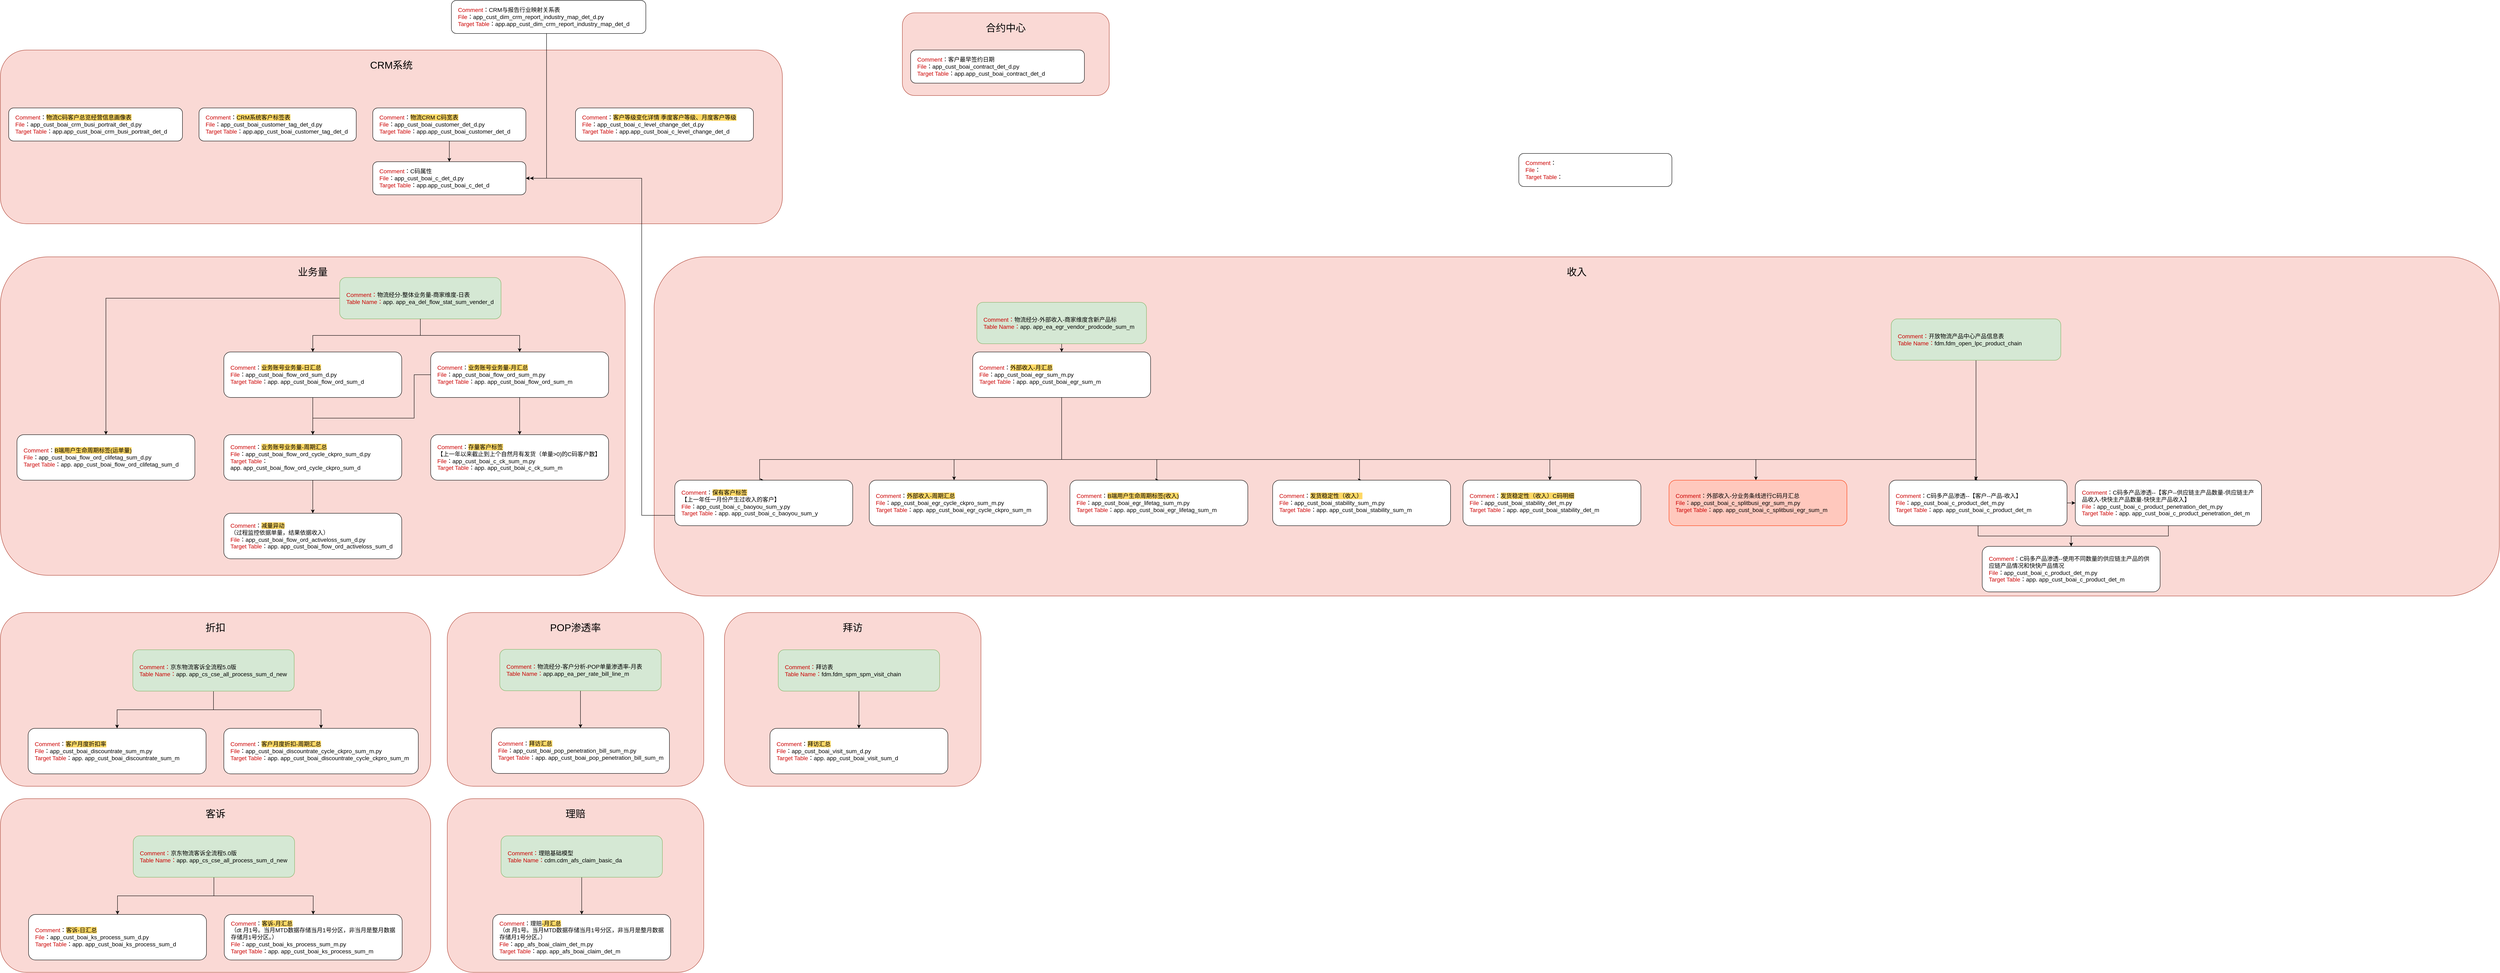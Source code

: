 <mxfile version="22.1.11" type="github">
  <diagram name="第 1 页" id="oqhqqWGbx-FEBw2WvHf6">
    <mxGraphModel dx="8557" dy="4999" grid="1" gridSize="10" guides="1" tooltips="1" connect="1" arrows="1" fold="1" page="1" pageScale="1" pageWidth="827" pageHeight="1169" math="0" shadow="0">
      <root>
        <mxCell id="0" />
        <mxCell id="1" parent="0" />
        <mxCell id="3EfIAOspJleTKg7GMkUH-28" value="&lt;h1 style=&quot;font-size: 24px;&quot;&gt;&lt;span style=&quot;font-size: 24px; font-weight: normal;&quot;&gt;收入&lt;/span&gt;&lt;br style=&quot;font-size: 24px;&quot;&gt;&lt;/h1&gt;" style="rounded=1;whiteSpace=wrap;html=1;verticalAlign=top;fontSize=24;labelBackgroundColor=none;fillColor=#fad9d5;strokeColor=#ae4132;" vertex="1" parent="1">
          <mxGeometry x="860" y="70" width="4460" height="820" as="geometry" />
        </mxCell>
        <mxCell id="3EfIAOspJleTKg7GMkUH-17" value="&lt;h1 style=&quot;font-size: 24px;&quot;&gt;&lt;span style=&quot;font-size: 24px; font-weight: normal;&quot;&gt;CRM系统&lt;/span&gt;&lt;br style=&quot;font-size: 24px;&quot;&gt;&lt;/h1&gt;" style="rounded=1;whiteSpace=wrap;html=1;verticalAlign=top;fontSize=24;labelBackgroundColor=none;fillColor=#fad9d5;strokeColor=#ae4132;" vertex="1" parent="1">
          <mxGeometry x="-720" y="-430" width="1890" height="420" as="geometry" />
        </mxCell>
        <mxCell id="WzqEpgjn6ln_uHcKJWDK-42" value="&lt;h1 style=&quot;font-size: 24px;&quot;&gt;&lt;span style=&quot;font-size: 24px; font-weight: normal;&quot;&gt;折扣&lt;/span&gt;&lt;br style=&quot;font-size: 24px;&quot;&gt;&lt;/h1&gt;" style="rounded=1;whiteSpace=wrap;html=1;verticalAlign=top;fontSize=24;labelBackgroundColor=none;fillColor=#fad9d5;strokeColor=#ae4132;" parent="1" vertex="1">
          <mxGeometry x="-720" y="930" width="1040" height="420" as="geometry" />
        </mxCell>
        <mxCell id="WzqEpgjn6ln_uHcKJWDK-27" value="&lt;h1 style=&quot;font-size: 24px;&quot;&gt;&lt;span style=&quot;font-size: 24px; font-weight: normal;&quot;&gt;业务量&lt;/span&gt;&lt;br style=&quot;font-size: 24px;&quot;&gt;&lt;/h1&gt;" style="rounded=1;whiteSpace=wrap;html=1;verticalAlign=top;fontSize=24;labelBackgroundColor=none;fillColor=#fad9d5;strokeColor=#ae4132;" parent="1" vertex="1">
          <mxGeometry x="-720" y="70" width="1510" height="770" as="geometry" />
        </mxCell>
        <mxCell id="Dp2ahzg6YV4KnqZrwCOn-1" value="&lt;font color=&quot;#cc0000&quot; style=&quot;font-size: 14px;&quot;&gt;Comment&lt;/font&gt;：&lt;font color=&quot;#cc0000&quot; style=&quot;font-size: 14px;&quot;&gt;&lt;br style=&quot;font-size: 14px;&quot;&gt;File&lt;/font&gt;：&lt;br style=&quot;font-size: 14px;&quot;&gt;&lt;font color=&quot;#cc0000&quot; style=&quot;font-size: 14px;&quot;&gt;Target Table&lt;/font&gt;：" style="rounded=1;whiteSpace=wrap;html=1;align=left;fontSize=14;spacing=16;spacingTop=0;spacingRight=0;" parent="1" vertex="1">
          <mxGeometry x="2950" y="-180" width="370" height="80" as="geometry" />
        </mxCell>
        <mxCell id="WzqEpgjn6ln_uHcKJWDK-19" style="edgeStyle=orthogonalEdgeStyle;rounded=0;orthogonalLoop=1;jettySize=auto;html=1;entryX=0.5;entryY=0;entryDx=0;entryDy=0;" parent="1" source="Dp2ahzg6YV4KnqZrwCOn-2" target="WzqEpgjn6ln_uHcKJWDK-11" edge="1">
          <mxGeometry relative="1" as="geometry" />
        </mxCell>
        <mxCell id="Dp2ahzg6YV4KnqZrwCOn-2" value="&lt;font color=&quot;#cc0000&quot; style=&quot;font-size: 14px;&quot;&gt;Comment&lt;/font&gt;：&lt;span style=&quot;background-color: rgb(255, 217, 102);&quot;&gt;业务账号业务量-日汇总&lt;/span&gt;&lt;br style=&quot;font-size: 14px;&quot;&gt;&lt;font color=&quot;#cc0000&quot; style=&quot;font-size: 14px;&quot;&gt;File&lt;/font&gt;：app_cust_boai_flow_ord_sum_d.py&lt;br style=&quot;font-size: 14px;&quot;&gt;&lt;font color=&quot;#cc0000&quot; style=&quot;font-size: 14px;&quot;&gt;Target Table&lt;/font&gt;：app.&amp;nbsp;app_cust_boai_flow_ord_sum_d" style="rounded=1;whiteSpace=wrap;html=1;align=left;fontSize=14;spacing=16;spacingTop=0;spacingRight=0;" parent="1" vertex="1">
          <mxGeometry x="-180" y="300" width="430" height="110" as="geometry" />
        </mxCell>
        <mxCell id="Dp2ahzg6YV4KnqZrwCOn-6" style="edgeStyle=orthogonalEdgeStyle;rounded=0;orthogonalLoop=1;jettySize=auto;html=1;fontSize=14;spacing=16;spacingTop=0;spacingRight=0;" parent="1" source="Dp2ahzg6YV4KnqZrwCOn-3" target="Dp2ahzg6YV4KnqZrwCOn-5" edge="1">
          <mxGeometry relative="1" as="geometry" />
        </mxCell>
        <mxCell id="WzqEpgjn6ln_uHcKJWDK-16" style="edgeStyle=orthogonalEdgeStyle;rounded=0;orthogonalLoop=1;jettySize=auto;html=1;entryX=0.5;entryY=0;entryDx=0;entryDy=0;" parent="1" source="Dp2ahzg6YV4KnqZrwCOn-3" target="WzqEpgjn6ln_uHcKJWDK-12" edge="1">
          <mxGeometry relative="1" as="geometry" />
        </mxCell>
        <mxCell id="Dp2ahzg6YV4KnqZrwCOn-3" value="&lt;font color=&quot;#cc0000&quot;&gt;Comment：&lt;/font&gt;物流经分-整体业务量-商家维度-日表&lt;br&gt;&lt;font color=&quot;#cc0000&quot;&gt;Table Name：&lt;/font&gt;app.&amp;nbsp;app_ea_del_flow_stat_sum_vender_d" style="rounded=1;align=left;fontSize=14;fillColor=#d5e8d4;strokeColor=#82b366;html=1;whiteSpace=wrap;spacing=16;spacingTop=0;spacingRight=0;" parent="1" vertex="1">
          <mxGeometry x="100" y="120" width="390" height="100" as="geometry" />
        </mxCell>
        <mxCell id="Dp2ahzg6YV4KnqZrwCOn-4" style="edgeStyle=orthogonalEdgeStyle;rounded=0;orthogonalLoop=1;jettySize=auto;html=1;entryX=0.5;entryY=0;entryDx=0;entryDy=0;fontSize=14;spacing=16;spacingTop=0;spacingRight=0;" parent="1" source="Dp2ahzg6YV4KnqZrwCOn-3" target="Dp2ahzg6YV4KnqZrwCOn-2" edge="1">
          <mxGeometry relative="1" as="geometry" />
        </mxCell>
        <mxCell id="2aSz-qpBobda_aWeBooa-8" style="edgeStyle=orthogonalEdgeStyle;rounded=0;orthogonalLoop=1;jettySize=auto;html=1;entryX=0.5;entryY=0;entryDx=0;entryDy=0;" parent="1" source="Dp2ahzg6YV4KnqZrwCOn-5" target="2aSz-qpBobda_aWeBooa-6" edge="1">
          <mxGeometry relative="1" as="geometry" />
        </mxCell>
        <mxCell id="WzqEpgjn6ln_uHcKJWDK-20" style="edgeStyle=orthogonalEdgeStyle;rounded=0;orthogonalLoop=1;jettySize=auto;html=1;entryX=0.5;entryY=0;entryDx=0;entryDy=0;" parent="1" source="Dp2ahzg6YV4KnqZrwCOn-5" target="WzqEpgjn6ln_uHcKJWDK-11" edge="1">
          <mxGeometry relative="1" as="geometry">
            <Array as="points">
              <mxPoint x="280" y="355" />
              <mxPoint x="280" y="460" />
              <mxPoint x="35" y="460" />
            </Array>
          </mxGeometry>
        </mxCell>
        <mxCell id="Dp2ahzg6YV4KnqZrwCOn-5" value="&lt;font color=&quot;#cc0000&quot; style=&quot;font-size: 14px;&quot;&gt;Comment&lt;/font&gt;：&lt;span style=&quot;background-color: rgb(255, 217, 102);&quot;&gt;业务账号业务量-月汇总&lt;/span&gt;&lt;br style=&quot;font-size: 14px;&quot;&gt;&lt;font color=&quot;#cc0000&quot; style=&quot;font-size: 14px;&quot;&gt;File&lt;/font&gt;：app_cust_boai_flow_ord_sum_m.py&lt;br style=&quot;font-size: 14px;&quot;&gt;&lt;font color=&quot;#cc0000&quot; style=&quot;font-size: 14px;&quot;&gt;Target Table&lt;/font&gt;：app.&amp;nbsp;app_cust_boai_flow_ord_sum_m" style="rounded=1;whiteSpace=wrap;html=1;align=left;fontSize=14;spacing=16;spacingTop=0;spacingRight=0;" parent="1" vertex="1">
          <mxGeometry x="320" y="300" width="430" height="110" as="geometry" />
        </mxCell>
        <mxCell id="2aSz-qpBobda_aWeBooa-3" style="edgeStyle=orthogonalEdgeStyle;rounded=0;orthogonalLoop=1;jettySize=auto;html=1;entryX=0.5;entryY=0;entryDx=0;entryDy=0;" parent="1" source="2aSz-qpBobda_aWeBooa-1" target="2aSz-qpBobda_aWeBooa-2" edge="1">
          <mxGeometry relative="1" as="geometry" />
        </mxCell>
        <mxCell id="2aSz-qpBobda_aWeBooa-1" value="&lt;font color=&quot;#cc0000&quot;&gt;Comment：&lt;/font&gt;物流经分-外部收入-商家维度含新产品标&lt;br&gt;&lt;font color=&quot;#cc0000&quot;&gt;Table Name：&lt;/font&gt;app.&amp;nbsp;app_ea_egr_vendor_prodcode_sum_m" style="rounded=1;align=left;fontSize=14;fillColor=#d5e8d4;strokeColor=#82b366;html=1;whiteSpace=wrap;spacing=16;spacingTop=0;spacingRight=0;" parent="1" vertex="1">
          <mxGeometry x="1640" y="180" width="410" height="100" as="geometry" />
        </mxCell>
        <mxCell id="WzqEpgjn6ln_uHcKJWDK-30" style="edgeStyle=orthogonalEdgeStyle;rounded=0;orthogonalLoop=1;jettySize=auto;html=1;entryX=0.5;entryY=0;entryDx=0;entryDy=0;" parent="1" source="2aSz-qpBobda_aWeBooa-2" target="2aSz-qpBobda_aWeBooa-4" edge="1">
          <mxGeometry relative="1" as="geometry">
            <Array as="points">
              <mxPoint x="1845" y="560" />
              <mxPoint x="1115" y="560" />
            </Array>
          </mxGeometry>
        </mxCell>
        <mxCell id="WzqEpgjn6ln_uHcKJWDK-31" style="edgeStyle=orthogonalEdgeStyle;rounded=0;orthogonalLoop=1;jettySize=auto;html=1;" parent="1" source="2aSz-qpBobda_aWeBooa-2" target="WzqEpgjn6ln_uHcKJWDK-5" edge="1">
          <mxGeometry relative="1" as="geometry">
            <Array as="points">
              <mxPoint x="1845" y="560" />
              <mxPoint x="1585" y="560" />
            </Array>
          </mxGeometry>
        </mxCell>
        <mxCell id="WzqEpgjn6ln_uHcKJWDK-32" style="edgeStyle=orthogonalEdgeStyle;rounded=0;orthogonalLoop=1;jettySize=auto;html=1;entryX=0.5;entryY=0;entryDx=0;entryDy=0;" parent="1" source="2aSz-qpBobda_aWeBooa-2" target="WzqEpgjn6ln_uHcKJWDK-7" edge="1">
          <mxGeometry relative="1" as="geometry">
            <Array as="points">
              <mxPoint x="1845" y="560" />
              <mxPoint x="2075" y="560" />
            </Array>
          </mxGeometry>
        </mxCell>
        <mxCell id="WzqEpgjn6ln_uHcKJWDK-33" style="edgeStyle=orthogonalEdgeStyle;rounded=0;orthogonalLoop=1;jettySize=auto;html=1;entryX=0.5;entryY=0;entryDx=0;entryDy=0;" parent="1" source="2aSz-qpBobda_aWeBooa-2" target="WzqEpgjn6ln_uHcKJWDK-24" edge="1">
          <mxGeometry relative="1" as="geometry">
            <Array as="points">
              <mxPoint x="1845" y="560" />
              <mxPoint x="2565" y="560" />
            </Array>
          </mxGeometry>
        </mxCell>
        <mxCell id="WzqEpgjn6ln_uHcKJWDK-36" style="edgeStyle=orthogonalEdgeStyle;rounded=0;orthogonalLoop=1;jettySize=auto;html=1;" parent="1" source="2aSz-qpBobda_aWeBooa-2" target="WzqEpgjn6ln_uHcKJWDK-34" edge="1">
          <mxGeometry relative="1" as="geometry">
            <Array as="points">
              <mxPoint x="1845" y="560" />
              <mxPoint x="3025" y="560" />
            </Array>
          </mxGeometry>
        </mxCell>
        <mxCell id="3EfIAOspJleTKg7GMkUH-3" style="edgeStyle=orthogonalEdgeStyle;rounded=0;orthogonalLoop=1;jettySize=auto;html=1;" edge="1" parent="1" source="2aSz-qpBobda_aWeBooa-2" target="3EfIAOspJleTKg7GMkUH-1">
          <mxGeometry relative="1" as="geometry">
            <Array as="points">
              <mxPoint x="1845" y="560" />
              <mxPoint x="3523" y="560" />
            </Array>
          </mxGeometry>
        </mxCell>
        <mxCell id="3EfIAOspJleTKg7GMkUH-20" style="edgeStyle=orthogonalEdgeStyle;rounded=0;orthogonalLoop=1;jettySize=auto;html=1;entryX=0.5;entryY=0;entryDx=0;entryDy=0;" edge="1" parent="1" source="2aSz-qpBobda_aWeBooa-2" target="3EfIAOspJleTKg7GMkUH-9">
          <mxGeometry relative="1" as="geometry">
            <mxPoint x="2690" y="70" as="targetPoint" />
            <Array as="points">
              <mxPoint x="1845" y="560" />
              <mxPoint x="4055" y="560" />
            </Array>
          </mxGeometry>
        </mxCell>
        <mxCell id="2aSz-qpBobda_aWeBooa-2" value="&lt;font color=&quot;#cc0000&quot; style=&quot;font-size: 14px;&quot;&gt;Comment&lt;/font&gt;：&lt;span style=&quot;background-color: rgb(255, 217, 102);&quot;&gt;外部收入-月汇总&lt;/span&gt;&lt;br&gt;&lt;font color=&quot;#cc0000&quot; style=&quot;font-size: 14px;&quot;&gt;File&lt;/font&gt;：app_cust_boai_egr_sum_m&lt;span style=&quot;background-color: initial;&quot;&gt;.py&lt;/span&gt;&lt;br&gt;&lt;font color=&quot;#cc0000&quot; style=&quot;font-size: 14px;&quot;&gt;Target Table&lt;/font&gt;：app.&amp;nbsp;app_cust_boai_egr_sum_m" style="rounded=1;whiteSpace=wrap;html=1;align=left;fontSize=14;spacing=16;spacingTop=0;spacingRight=0;" parent="1" vertex="1">
          <mxGeometry x="1630" y="300" width="430" height="110" as="geometry" />
        </mxCell>
        <mxCell id="3EfIAOspJleTKg7GMkUH-16" style="edgeStyle=orthogonalEdgeStyle;rounded=0;orthogonalLoop=1;jettySize=auto;html=1;" edge="1" parent="1" source="2aSz-qpBobda_aWeBooa-4">
          <mxGeometry relative="1" as="geometry">
            <mxPoint x="560" y="-120" as="targetPoint" />
            <Array as="points">
              <mxPoint x="830" y="695" />
              <mxPoint x="830" y="-120" />
            </Array>
          </mxGeometry>
        </mxCell>
        <mxCell id="2aSz-qpBobda_aWeBooa-4" value="&lt;font color=&quot;#cc0000&quot; style=&quot;font-size: 14px;&quot;&gt;Comment&lt;/font&gt;：&lt;span style=&quot;background-color: rgb(255, 217, 102);&quot;&gt;保有客户标签&lt;/span&gt;&lt;br&gt;【上一年任一月份产生过收入的客户】&lt;br&gt;&lt;font color=&quot;#cc0000&quot; style=&quot;font-size: 14px;&quot;&gt;File&lt;/font&gt;：app_cust_boai_c_baoyou_sum_y&lt;span style=&quot;background-color: initial;&quot;&gt;.py&lt;/span&gt;&lt;br&gt;&lt;font color=&quot;#cc0000&quot; style=&quot;font-size: 14px;&quot;&gt;Target Table&lt;/font&gt;：app. app_cust_boai_c_baoyou_sum_y" style="rounded=1;whiteSpace=wrap;html=1;align=left;fontSize=14;spacing=16;spacingTop=0;spacingRight=0;" parent="1" vertex="1">
          <mxGeometry x="910" y="610" width="430" height="110" as="geometry" />
        </mxCell>
        <mxCell id="2aSz-qpBobda_aWeBooa-6" value="&lt;font color=&quot;#cc0000&quot; style=&quot;font-size: 14px;&quot;&gt;Comment&lt;/font&gt;：&lt;span style=&quot;background-color: rgb(255, 217, 102);&quot;&gt;存量客户标签&lt;/span&gt;&lt;br&gt;【上一年以来截止到上个自然月有发货（单量&amp;gt;0)的C码客户数】&lt;br&gt;&lt;font color=&quot;#cc0000&quot; style=&quot;font-size: 14px;&quot;&gt;File&lt;/font&gt;：app_cust_boai_c_ck_sum_m&lt;span style=&quot;background-color: initial;&quot;&gt;.py&lt;/span&gt;&lt;br&gt;&lt;font color=&quot;#cc0000&quot; style=&quot;font-size: 14px;&quot;&gt;Target Table&lt;/font&gt;：app. app_cust_boai_c_ck_sum_m" style="rounded=1;whiteSpace=wrap;html=1;align=left;fontSize=14;spacing=16;spacingTop=0;spacingRight=0;" parent="1" vertex="1">
          <mxGeometry x="320" y="500" width="430" height="110" as="geometry" />
        </mxCell>
        <mxCell id="WzqEpgjn6ln_uHcKJWDK-1" value="&lt;font color=&quot;#cc0000&quot; style=&quot;font-size: 14px;&quot;&gt;Comment&lt;/font&gt;：&lt;span style=&quot;background-color: rgb(255, 217, 102);&quot;&gt;CRM系统客户标签表&lt;/span&gt;&lt;br&gt;&lt;font color=&quot;#cc0000&quot; style=&quot;font-size: 14px;&quot;&gt;File&lt;/font&gt;：app_cust_boai_customer_tag_det_d&lt;span style=&quot;background-color: initial;&quot;&gt;.py&lt;/span&gt;&lt;br&gt;&lt;font color=&quot;#cc0000&quot; style=&quot;font-size: 14px;&quot;&gt;Target Table&lt;/font&gt;：app.app_cust_boai_customer_tag_det_d" style="rounded=1;whiteSpace=wrap;html=1;align=left;fontSize=14;spacing=16;spacingTop=0;spacingRight=0;" parent="1" vertex="1">
          <mxGeometry x="-240" y="-290" width="380" height="80" as="geometry" />
        </mxCell>
        <mxCell id="3EfIAOspJleTKg7GMkUH-11" value="" style="edgeStyle=orthogonalEdgeStyle;rounded=0;orthogonalLoop=1;jettySize=auto;html=1;" edge="1" parent="1" source="WzqEpgjn6ln_uHcKJWDK-2" target="3EfIAOspJleTKg7GMkUH-10">
          <mxGeometry relative="1" as="geometry" />
        </mxCell>
        <mxCell id="WzqEpgjn6ln_uHcKJWDK-2" value="&lt;font color=&quot;#cc0000&quot; style=&quot;font-size: 14px;&quot;&gt;Comment&lt;/font&gt;：&lt;span style=&quot;background-color: rgb(255, 217, 102);&quot;&gt;物流CRM C码宽表&lt;/span&gt;&lt;br&gt;&lt;font color=&quot;#cc0000&quot; style=&quot;font-size: 14px;&quot;&gt;File&lt;/font&gt;：app_cust_boai_customer_det_d.py&lt;br&gt;&lt;font color=&quot;#cc0000&quot; style=&quot;font-size: 14px;&quot;&gt;Target Table&lt;/font&gt;：app.app_cust_boai_customer_det_d" style="rounded=1;whiteSpace=wrap;html=1;align=left;fontSize=14;spacing=16;spacingTop=0;spacingRight=0;" parent="1" vertex="1">
          <mxGeometry x="180" y="-290" width="370" height="80" as="geometry" />
        </mxCell>
        <mxCell id="WzqEpgjn6ln_uHcKJWDK-3" value="&lt;font color=&quot;#cc0000&quot; style=&quot;font-size: 14px;&quot;&gt;Comment&lt;/font&gt;：&lt;span style=&quot;background-color: rgb(255, 217, 102);&quot;&gt;物流C码客户总览经营信息画像表&lt;/span&gt;&lt;br&gt;&lt;font color=&quot;#cc0000&quot; style=&quot;font-size: 14px;&quot;&gt;File&lt;/font&gt;：app_cust_boai_crm_busi_portrait_det_d&lt;span style=&quot;background-color: initial;&quot;&gt;.py&lt;/span&gt;&lt;br&gt;&lt;font color=&quot;#cc0000&quot; style=&quot;font-size: 14px;&quot;&gt;Target Table&lt;/font&gt;：app.app_cust_boai_crm_busi_portrait_det_d" style="rounded=1;whiteSpace=wrap;html=1;align=left;fontSize=14;spacing=16;spacingTop=0;spacingRight=0;" parent="1" vertex="1">
          <mxGeometry x="-700" y="-290" width="420" height="80" as="geometry" />
        </mxCell>
        <mxCell id="WzqEpgjn6ln_uHcKJWDK-5" value="&lt;font color=&quot;#cc0000&quot; style=&quot;font-size: 14px;&quot;&gt;Comment&lt;/font&gt;：&lt;span style=&quot;background-color: rgb(255, 217, 102);&quot;&gt;外部收入-周期汇总&lt;/span&gt;&lt;br&gt;&lt;font color=&quot;#cc0000&quot; style=&quot;font-size: 14px;&quot;&gt;File&lt;/font&gt;：app_cust_boai_egr_cycle_ckpro_sum_m&lt;span style=&quot;background-color: initial;&quot;&gt;.py&lt;/span&gt;&lt;br&gt;&lt;font color=&quot;#cc0000&quot; style=&quot;font-size: 14px;&quot;&gt;Target Table&lt;/font&gt;：app.&amp;nbsp;app_cust_boai_egr_cycle_ckpro_sum_m" style="rounded=1;whiteSpace=wrap;html=1;align=left;fontSize=14;spacing=16;spacingTop=0;spacingRight=0;" parent="1" vertex="1">
          <mxGeometry x="1380" y="610" width="430" height="110" as="geometry" />
        </mxCell>
        <mxCell id="WzqEpgjn6ln_uHcKJWDK-7" value="&lt;font color=&quot;#cc0000&quot; style=&quot;font-size: 14px;&quot;&gt;Comment&lt;/font&gt;：&lt;span style=&quot;background-color: rgb(255, 217, 102);&quot;&gt;B端用户生命周期标签(收入)&lt;/span&gt;&lt;br&gt;&lt;font color=&quot;#cc0000&quot; style=&quot;font-size: 14px;&quot;&gt;File&lt;/font&gt;：app_cust_boai_egr_lifetag_sum_m&lt;span style=&quot;background-color: initial;&quot;&gt;.py&lt;/span&gt;&lt;br&gt;&lt;font color=&quot;#cc0000&quot; style=&quot;font-size: 14px;&quot;&gt;Target Table&lt;/font&gt;：app.&amp;nbsp;app_cust_boai_egr_lifetag_sum_m" style="rounded=1;whiteSpace=wrap;html=1;align=left;fontSize=14;spacing=16;spacingTop=0;spacingRight=0;" parent="1" vertex="1">
          <mxGeometry x="1865" y="610" width="430" height="110" as="geometry" />
        </mxCell>
        <mxCell id="WzqEpgjn6ln_uHcKJWDK-18" style="edgeStyle=orthogonalEdgeStyle;rounded=0;orthogonalLoop=1;jettySize=auto;html=1;" parent="1" source="WzqEpgjn6ln_uHcKJWDK-11" target="WzqEpgjn6ln_uHcKJWDK-17" edge="1">
          <mxGeometry relative="1" as="geometry" />
        </mxCell>
        <mxCell id="WzqEpgjn6ln_uHcKJWDK-11" value="&lt;font color=&quot;#cc0000&quot; style=&quot;font-size: 14px;&quot;&gt;Comment&lt;/font&gt;：&lt;span style=&quot;background-color: rgb(255, 217, 102);&quot;&gt;业务账号业务量-周期汇总&lt;/span&gt;&lt;br&gt;&lt;font color=&quot;#cc0000&quot; style=&quot;font-size: 14px;&quot;&gt;File&lt;/font&gt;：app_cust_boai_flow_ord_cycle_ckpro_sum_d&lt;span style=&quot;background-color: initial;&quot;&gt;.py&lt;/span&gt;&lt;br&gt;&lt;font color=&quot;#cc0000&quot; style=&quot;font-size: 14px;&quot;&gt;Target Table&lt;/font&gt;：app.&amp;nbsp;app_cust_boai_flow_ord_cycle_ckpro_sum_d" style="rounded=1;whiteSpace=wrap;html=1;align=left;fontSize=14;spacing=16;spacingTop=0;spacingRight=0;" parent="1" vertex="1">
          <mxGeometry x="-180" y="500" width="430" height="110" as="geometry" />
        </mxCell>
        <mxCell id="WzqEpgjn6ln_uHcKJWDK-12" value="&lt;font color=&quot;#cc0000&quot; style=&quot;font-size: 14px;&quot;&gt;Comment&lt;/font&gt;：&lt;span style=&quot;background-color: rgb(255, 217, 102);&quot;&gt;B端用户生命周期标签(运单量)&lt;/span&gt;&lt;br&gt;&lt;font color=&quot;#cc0000&quot; style=&quot;font-size: 14px;&quot;&gt;File&lt;/font&gt;：app_cust_boai_flow_ord_clifetag_sum_d&lt;span style=&quot;background-color: initial;&quot;&gt;.py&lt;/span&gt;&lt;br&gt;&lt;font color=&quot;#cc0000&quot; style=&quot;font-size: 14px;&quot;&gt;Target Table&lt;/font&gt;：app.&amp;nbsp;app_cust_boai_flow_ord_clifetag_sum_d" style="rounded=1;whiteSpace=wrap;html=1;align=left;fontSize=14;spacing=16;spacingTop=0;spacingRight=0;" parent="1" vertex="1">
          <mxGeometry x="-680" y="500" width="430" height="110" as="geometry" />
        </mxCell>
        <mxCell id="WzqEpgjn6ln_uHcKJWDK-17" value="&lt;font color=&quot;#cc0000&quot; style=&quot;font-size: 14px;&quot;&gt;Comment&lt;/font&gt;：&lt;span style=&quot;background-color: rgb(255, 217, 102);&quot;&gt;减量异动&lt;/span&gt;&lt;br&gt;（过程监控依据单量，结果依据收入）&lt;br&gt;&lt;font color=&quot;#cc0000&quot; style=&quot;font-size: 14px;&quot;&gt;File&lt;/font&gt;：app_cust_boai_flow_ord_activeloss_sum_d&lt;span style=&quot;background-color: initial;&quot;&gt;.py&lt;/span&gt;&lt;br&gt;&lt;font color=&quot;#cc0000&quot; style=&quot;font-size: 14px;&quot;&gt;Target Table&lt;/font&gt;：app.&amp;nbsp;app_cust_boai_flow_ord_activeloss_sum_d" style="rounded=1;whiteSpace=wrap;html=1;align=left;fontSize=14;spacing=16;spacingTop=0;spacingRight=0;" parent="1" vertex="1">
          <mxGeometry x="-180" y="690" width="430" height="110" as="geometry" />
        </mxCell>
        <mxCell id="WzqEpgjn6ln_uHcKJWDK-24" value="&lt;font color=&quot;#cc0000&quot; style=&quot;font-size: 14px;&quot;&gt;Comment&lt;/font&gt;：&lt;span style=&quot;background-color: rgb(255, 217, 102);&quot;&gt;发货稳定性（收入）&lt;/span&gt;&lt;br&gt;&lt;font color=&quot;#cc0000&quot; style=&quot;font-size: 14px;&quot;&gt;File&lt;/font&gt;：app_cust_boai_stability_sum_m&lt;span style=&quot;background-color: initial;&quot;&gt;.py&lt;/span&gt;&lt;br&gt;&lt;font color=&quot;#cc0000&quot; style=&quot;font-size: 14px;&quot;&gt;Target Table&lt;/font&gt;：app.&amp;nbsp;app_cust_boai_stability_sum_m" style="rounded=1;whiteSpace=wrap;html=1;align=left;fontSize=14;spacing=16;spacingTop=0;spacingRight=0;" parent="1" vertex="1">
          <mxGeometry x="2355" y="610" width="430" height="110" as="geometry" />
        </mxCell>
        <mxCell id="WzqEpgjn6ln_uHcKJWDK-34" value="&lt;font color=&quot;#cc0000&quot; style=&quot;font-size: 14px;&quot;&gt;Comment&lt;/font&gt;：&lt;span style=&quot;background-color: rgb(255, 217, 102);&quot;&gt;发货稳定性（收入）C码明细&lt;/span&gt;&lt;br&gt;&lt;font color=&quot;#cc0000&quot; style=&quot;font-size: 14px;&quot;&gt;File&lt;/font&gt;：app_cust_boai_stability_det_m&lt;span style=&quot;background-color: initial;&quot;&gt;.py&lt;/span&gt;&lt;br&gt;&lt;font color=&quot;#cc0000&quot; style=&quot;font-size: 14px;&quot;&gt;Target Table&lt;/font&gt;：app.&amp;nbsp;app_cust_boai_stability_det_m" style="rounded=1;whiteSpace=wrap;html=1;align=left;fontSize=14;spacing=16;spacingTop=0;spacingRight=0;" parent="1" vertex="1">
          <mxGeometry x="2815" y="610" width="430" height="110" as="geometry" />
        </mxCell>
        <mxCell id="WzqEpgjn6ln_uHcKJWDK-39" style="edgeStyle=orthogonalEdgeStyle;rounded=0;orthogonalLoop=1;jettySize=auto;html=1;entryX=0.5;entryY=0;entryDx=0;entryDy=0;" parent="1" source="WzqEpgjn6ln_uHcKJWDK-37" target="WzqEpgjn6ln_uHcKJWDK-38" edge="1">
          <mxGeometry relative="1" as="geometry" />
        </mxCell>
        <mxCell id="WzqEpgjn6ln_uHcKJWDK-41" style="edgeStyle=orthogonalEdgeStyle;rounded=0;orthogonalLoop=1;jettySize=auto;html=1;" parent="1" source="WzqEpgjn6ln_uHcKJWDK-37" target="WzqEpgjn6ln_uHcKJWDK-40" edge="1">
          <mxGeometry relative="1" as="geometry" />
        </mxCell>
        <mxCell id="WzqEpgjn6ln_uHcKJWDK-37" value="&lt;font color=&quot;#cc0000&quot;&gt;Comment：&lt;/font&gt;京东物流客诉全流程5.0版&lt;br&gt;&lt;font color=&quot;#cc0000&quot;&gt;Table Name：&lt;/font&gt;app.&amp;nbsp;app_cs_cse_all_process_sum_d_new" style="rounded=1;align=left;fontSize=14;fillColor=#d5e8d4;strokeColor=#82b366;html=1;whiteSpace=wrap;spacing=16;spacingTop=0;spacingRight=0;" parent="1" vertex="1">
          <mxGeometry x="-400" y="1020" width="390" height="100" as="geometry" />
        </mxCell>
        <mxCell id="WzqEpgjn6ln_uHcKJWDK-38" value="&lt;font color=&quot;#cc0000&quot; style=&quot;font-size: 14px;&quot;&gt;Comment&lt;/font&gt;：&lt;span style=&quot;background-color: rgb(255, 217, 102);&quot;&gt;客户月度折扣率&lt;/span&gt;&lt;br&gt;&lt;font color=&quot;#cc0000&quot; style=&quot;font-size: 14px;&quot;&gt;File&lt;/font&gt;：app_cust_boai_discountrate_sum_m&lt;span style=&quot;background-color: initial;&quot;&gt;.py&lt;/span&gt;&lt;br&gt;&lt;font color=&quot;#cc0000&quot; style=&quot;font-size: 14px;&quot;&gt;Target Table&lt;/font&gt;：app.&amp;nbsp;app_cust_boai_discountrate_sum_m" style="rounded=1;whiteSpace=wrap;html=1;align=left;fontSize=14;spacing=16;spacingTop=0;spacingRight=0;" parent="1" vertex="1">
          <mxGeometry x="-653" y="1210" width="430" height="110" as="geometry" />
        </mxCell>
        <mxCell id="WzqEpgjn6ln_uHcKJWDK-40" value="&lt;font color=&quot;#cc0000&quot; style=&quot;font-size: 14px;&quot;&gt;Comment&lt;/font&gt;：&lt;span style=&quot;background-color: rgb(255, 217, 102);&quot;&gt;客户月度折扣-周期汇总&lt;/span&gt;&lt;br&gt;&lt;font color=&quot;#cc0000&quot; style=&quot;font-size: 14px;&quot;&gt;File&lt;/font&gt;：app_cust_boai_discountrate_cycle_ckpro_sum_m&lt;span style=&quot;background-color: initial;&quot;&gt;.py&lt;/span&gt;&lt;br&gt;&lt;font color=&quot;#cc0000&quot; style=&quot;font-size: 14px;&quot;&gt;Target Table&lt;/font&gt;：app.&amp;nbsp;app_cust_boai_discountrate_cycle_ckpro_sum_m" style="rounded=1;whiteSpace=wrap;html=1;align=left;fontSize=14;spacing=16;spacingTop=0;spacingRight=0;" parent="1" vertex="1">
          <mxGeometry x="-180" y="1210" width="470" height="110" as="geometry" />
        </mxCell>
        <mxCell id="WzqEpgjn6ln_uHcKJWDK-43" value="&lt;font color=&quot;#cc0000&quot; style=&quot;font-size: 14px;&quot;&gt;Comment&lt;/font&gt;：&lt;span style=&quot;background-color: rgb(255, 217, 102);&quot;&gt;客户等级变化详情 季度客户等级、月度客户等级&lt;/span&gt;&lt;br&gt;&lt;font color=&quot;#cc0000&quot; style=&quot;font-size: 14px;&quot;&gt;File&lt;/font&gt;：app_cust_boai_c_level_change_det_d&lt;span style=&quot;background-color: initial;&quot;&gt;.py&lt;/span&gt;&lt;br&gt;&lt;font color=&quot;#cc0000&quot; style=&quot;font-size: 14px;&quot;&gt;Target Table&lt;/font&gt;：app.app_cust_boai_c_level_change_det_d" style="rounded=1;whiteSpace=wrap;html=1;align=left;fontSize=14;spacing=16;spacingTop=0;spacingRight=0;" parent="1" vertex="1">
          <mxGeometry x="670" y="-290" width="430" height="80" as="geometry" />
        </mxCell>
        <mxCell id="WzqEpgjn6ln_uHcKJWDK-44" value="&lt;h1 style=&quot;font-size: 24px;&quot;&gt;&lt;span style=&quot;font-size: 24px; font-weight: normal;&quot;&gt;理赔&lt;/span&gt;&lt;br style=&quot;font-size: 24px;&quot;&gt;&lt;/h1&gt;" style="rounded=1;whiteSpace=wrap;html=1;verticalAlign=top;fontSize=24;labelBackgroundColor=none;fillColor=#fad9d5;strokeColor=#ae4132;" parent="1" vertex="1">
          <mxGeometry x="360" y="1380" width="620" height="420" as="geometry" />
        </mxCell>
        <mxCell id="WzqEpgjn6ln_uHcKJWDK-46" style="edgeStyle=orthogonalEdgeStyle;rounded=0;orthogonalLoop=1;jettySize=auto;html=1;" parent="1" source="WzqEpgjn6ln_uHcKJWDK-47" target="WzqEpgjn6ln_uHcKJWDK-49" edge="1">
          <mxGeometry relative="1" as="geometry" />
        </mxCell>
        <mxCell id="WzqEpgjn6ln_uHcKJWDK-47" value="&lt;font color=&quot;#cc0000&quot;&gt;Comment：&lt;/font&gt;理赔基础模型&lt;br&gt;&lt;font color=&quot;#cc0000&quot;&gt;Table Name：&lt;/font&gt;cdm.cdm_afs_claim_basic_da" style="rounded=1;align=left;fontSize=14;fillColor=#d5e8d4;strokeColor=#82b366;html=1;whiteSpace=wrap;spacing=16;spacingTop=0;spacingRight=0;" parent="1" vertex="1">
          <mxGeometry x="490" y="1470" width="390" height="100" as="geometry" />
        </mxCell>
        <mxCell id="WzqEpgjn6ln_uHcKJWDK-49" value="&lt;font color=&quot;#cc0000&quot; style=&quot;font-size: 14px;&quot;&gt;Comment&lt;/font&gt;：理赔&lt;span style=&quot;background-color: rgb(255, 217, 102);&quot;&gt;-月汇总&lt;/span&gt;&lt;br&gt;（dt 月1号。当月MTD数据存储当月1号分区，非当月是整月数据存储月1号分区。）&lt;br&gt;&lt;font color=&quot;#cc0000&quot; style=&quot;font-size: 14px;&quot;&gt;File&lt;/font&gt;：app_afs_boai_claim_det_m&lt;span style=&quot;background-color: initial;&quot;&gt;.py&lt;/span&gt;&lt;br&gt;&lt;font color=&quot;#cc0000&quot; style=&quot;font-size: 14px;&quot;&gt;Target Table&lt;/font&gt;：app.&amp;nbsp;app_afs_boai_claim_det_m" style="rounded=1;whiteSpace=wrap;html=1;align=left;fontSize=14;spacing=16;spacingTop=0;spacingRight=0;" parent="1" vertex="1">
          <mxGeometry x="470" y="1660" width="430" height="110" as="geometry" />
        </mxCell>
        <mxCell id="LinHknwiicWXxyqkuh5Y-1" value="&lt;h1 style=&quot;font-size: 24px;&quot;&gt;&lt;span style=&quot;font-size: 24px; font-weight: normal;&quot;&gt;客诉&lt;/span&gt;&lt;br style=&quot;font-size: 24px;&quot;&gt;&lt;/h1&gt;" style="rounded=1;whiteSpace=wrap;html=1;verticalAlign=top;fontSize=24;labelBackgroundColor=none;fillColor=#fad9d5;strokeColor=#ae4132;" parent="1" vertex="1">
          <mxGeometry x="-720" y="1380" width="1040" height="420" as="geometry" />
        </mxCell>
        <mxCell id="LinHknwiicWXxyqkuh5Y-2" style="edgeStyle=orthogonalEdgeStyle;rounded=0;orthogonalLoop=1;jettySize=auto;html=1;entryX=0.5;entryY=0;entryDx=0;entryDy=0;" parent="1" source="LinHknwiicWXxyqkuh5Y-4" target="LinHknwiicWXxyqkuh5Y-5" edge="1">
          <mxGeometry relative="1" as="geometry" />
        </mxCell>
        <mxCell id="LinHknwiicWXxyqkuh5Y-3" style="edgeStyle=orthogonalEdgeStyle;rounded=0;orthogonalLoop=1;jettySize=auto;html=1;" parent="1" source="LinHknwiicWXxyqkuh5Y-4" target="LinHknwiicWXxyqkuh5Y-6" edge="1">
          <mxGeometry relative="1" as="geometry" />
        </mxCell>
        <mxCell id="LinHknwiicWXxyqkuh5Y-4" value="&lt;font color=&quot;#cc0000&quot;&gt;Comment：&lt;/font&gt;京东物流客诉全流程5.0版&lt;br&gt;&lt;font color=&quot;#cc0000&quot;&gt;Table Name：&lt;/font&gt;app.&amp;nbsp;app_cs_cse_all_process_sum_d_new" style="rounded=1;align=left;fontSize=14;fillColor=#d5e8d4;strokeColor=#82b366;html=1;whiteSpace=wrap;spacing=16;spacingTop=0;spacingRight=0;" parent="1" vertex="1">
          <mxGeometry x="-399" y="1470" width="390" height="100" as="geometry" />
        </mxCell>
        <mxCell id="LinHknwiicWXxyqkuh5Y-5" value="&lt;font color=&quot;#cc0000&quot; style=&quot;font-size: 14px;&quot;&gt;Comment&lt;/font&gt;：&lt;span style=&quot;background-color: rgb(255, 217, 102);&quot;&gt;客诉-日汇总&lt;/span&gt;&lt;br&gt;&lt;font color=&quot;#cc0000&quot; style=&quot;font-size: 14px;&quot;&gt;File&lt;/font&gt;：app_cust_boai_ks_process_sum_d&lt;span style=&quot;background-color: initial;&quot;&gt;.py&lt;/span&gt;&lt;br&gt;&lt;font color=&quot;#cc0000&quot; style=&quot;font-size: 14px;&quot;&gt;Target Table&lt;/font&gt;：app.&amp;nbsp;app_cust_boai_ks_process_sum_d" style="rounded=1;whiteSpace=wrap;html=1;align=left;fontSize=14;spacing=16;spacingTop=0;spacingRight=0;" parent="1" vertex="1">
          <mxGeometry x="-652" y="1660" width="430" height="110" as="geometry" />
        </mxCell>
        <mxCell id="LinHknwiicWXxyqkuh5Y-6" value="&lt;font color=&quot;#cc0000&quot; style=&quot;font-size: 14px;&quot;&gt;Comment&lt;/font&gt;：&lt;span style=&quot;background-color: rgb(255, 217, 102);&quot;&gt;客诉-月汇总&lt;/span&gt;&lt;br&gt;（dt 月1号。当月MTD数据存储当月1号分区，非当月是整月数据存储月1号分区。）&lt;br&gt;&lt;font color=&quot;#cc0000&quot; style=&quot;font-size: 14px;&quot;&gt;File&lt;/font&gt;：app_cust_boai_ks_process_sum_m&lt;span style=&quot;background-color: initial;&quot;&gt;.py&lt;/span&gt;&lt;br&gt;&lt;font color=&quot;#cc0000&quot; style=&quot;font-size: 14px;&quot;&gt;Target Table&lt;/font&gt;：app.&amp;nbsp;app_cust_boai_ks_process_sum_m" style="rounded=1;whiteSpace=wrap;html=1;align=left;fontSize=14;spacing=16;spacingTop=0;spacingRight=0;" parent="1" vertex="1">
          <mxGeometry x="-179" y="1660" width="430" height="110" as="geometry" />
        </mxCell>
        <mxCell id="LinHknwiicWXxyqkuh5Y-7" value="&lt;h1 style=&quot;font-size: 24px;&quot;&gt;&lt;span style=&quot;font-size: 24px; font-weight: normal;&quot;&gt;POP渗透率&lt;/span&gt;&lt;br style=&quot;font-size: 24px;&quot;&gt;&lt;/h1&gt;" style="rounded=1;whiteSpace=wrap;html=1;verticalAlign=top;fontSize=24;labelBackgroundColor=none;fillColor=#fad9d5;strokeColor=#ae4132;" parent="1" vertex="1">
          <mxGeometry x="360" y="930" width="620" height="420" as="geometry" />
        </mxCell>
        <mxCell id="LinHknwiicWXxyqkuh5Y-8" style="edgeStyle=orthogonalEdgeStyle;rounded=0;orthogonalLoop=1;jettySize=auto;html=1;" parent="1" source="LinHknwiicWXxyqkuh5Y-9" target="LinHknwiicWXxyqkuh5Y-10" edge="1">
          <mxGeometry relative="1" as="geometry" />
        </mxCell>
        <mxCell id="LinHknwiicWXxyqkuh5Y-9" value="&lt;font color=&quot;#cc0000&quot;&gt;Comment：&lt;/font&gt;物流经分-客户分析-POP单量渗透率-月表&lt;br&gt;&lt;font color=&quot;#cc0000&quot;&gt;Table Name：&lt;/font&gt;app.app_ea_per_rate_bill_line_m" style="rounded=1;align=left;fontSize=14;fillColor=#d5e8d4;strokeColor=#82b366;html=1;whiteSpace=wrap;spacing=16;spacingTop=0;spacingRight=0;" parent="1" vertex="1">
          <mxGeometry x="487" y="1019" width="390" height="100" as="geometry" />
        </mxCell>
        <mxCell id="LinHknwiicWXxyqkuh5Y-10" value="&lt;font color=&quot;#cc0000&quot; style=&quot;font-size: 14px;&quot;&gt;Comment&lt;/font&gt;：&lt;span style=&quot;background-color: rgb(255, 217, 102);&quot;&gt;拜访汇总&lt;/span&gt;&lt;br&gt;&lt;font color=&quot;#cc0000&quot; style=&quot;font-size: 14px;&quot;&gt;File&lt;/font&gt;：app_cust_boai_pop_penetration_bill_sum_m&lt;span style=&quot;background-color: initial;&quot;&gt;.py&lt;/span&gt;&lt;br&gt;&lt;font color=&quot;#cc0000&quot; style=&quot;font-size: 14px;&quot;&gt;Target Table&lt;/font&gt;：app.&amp;nbsp;app_cust_boai_pop_penetration_bill_sum_m" style="rounded=1;whiteSpace=wrap;html=1;align=left;fontSize=14;spacing=16;spacingTop=0;spacingRight=0;" parent="1" vertex="1">
          <mxGeometry x="467" y="1209" width="430" height="110" as="geometry" />
        </mxCell>
        <mxCell id="1jhLXJxBFyep2lMUaW2Q-1" value="&lt;h1 style=&quot;font-size: 24px;&quot;&gt;&lt;span style=&quot;font-size: 24px; font-weight: normal;&quot;&gt;拜访&lt;/span&gt;&lt;br style=&quot;font-size: 24px;&quot;&gt;&lt;/h1&gt;" style="rounded=1;whiteSpace=wrap;html=1;verticalAlign=top;fontSize=24;labelBackgroundColor=none;fillColor=#fad9d5;strokeColor=#ae4132;" parent="1" vertex="1">
          <mxGeometry x="1030" y="930" width="620" height="420" as="geometry" />
        </mxCell>
        <mxCell id="1jhLXJxBFyep2lMUaW2Q-2" style="edgeStyle=orthogonalEdgeStyle;rounded=0;orthogonalLoop=1;jettySize=auto;html=1;" parent="1" source="1jhLXJxBFyep2lMUaW2Q-3" target="1jhLXJxBFyep2lMUaW2Q-4" edge="1">
          <mxGeometry relative="1" as="geometry" />
        </mxCell>
        <mxCell id="1jhLXJxBFyep2lMUaW2Q-3" value="&lt;font color=&quot;#cc0000&quot;&gt;Comment：&lt;/font&gt;拜访表&lt;br&gt;&lt;font color=&quot;#cc0000&quot;&gt;Table Name：&lt;/font&gt;fdm.fdm_spm_spm_visit_chain" style="rounded=1;align=left;fontSize=14;fillColor=#d5e8d4;strokeColor=#82b366;html=1;whiteSpace=wrap;spacing=16;spacingTop=0;spacingRight=0;" parent="1" vertex="1">
          <mxGeometry x="1160" y="1020" width="390" height="100" as="geometry" />
        </mxCell>
        <mxCell id="1jhLXJxBFyep2lMUaW2Q-4" value="&lt;font color=&quot;#cc0000&quot; style=&quot;font-size: 14px;&quot;&gt;Comment&lt;/font&gt;：&lt;span style=&quot;background-color: rgb(255, 217, 102);&quot;&gt;拜访汇总&lt;/span&gt;&lt;br&gt;&lt;font color=&quot;#cc0000&quot; style=&quot;font-size: 14px;&quot;&gt;File&lt;/font&gt;：app_cust_boai_visit_sum_d&lt;span style=&quot;background-color: initial;&quot;&gt;.py&lt;/span&gt;&lt;br&gt;&lt;font color=&quot;#cc0000&quot; style=&quot;font-size: 14px;&quot;&gt;Target Table&lt;/font&gt;：app.&amp;nbsp;app_cust_boai_visit_sum_d" style="rounded=1;whiteSpace=wrap;html=1;align=left;fontSize=14;spacing=16;spacingTop=0;spacingRight=0;" parent="1" vertex="1">
          <mxGeometry x="1140" y="1210" width="430" height="110" as="geometry" />
        </mxCell>
        <mxCell id="3EfIAOspJleTKg7GMkUH-1" value="&lt;font color=&quot;#cc0000&quot; style=&quot;font-size: 14px;&quot;&gt;Comment&lt;/font&gt;：外部收入-分业务条线进行C码月汇总&lt;br&gt;&lt;font color=&quot;#cc0000&quot; style=&quot;font-size: 14px;&quot;&gt;File&lt;/font&gt;：app_cust_boai_c_splitbusi_egr_sum_m&lt;span style=&quot;background-color: initial;&quot;&gt;.py&lt;/span&gt;&lt;br&gt;&lt;font color=&quot;#cc0000&quot; style=&quot;font-size: 14px;&quot;&gt;Target Table&lt;/font&gt;：app.&amp;nbsp;app_cust_boai_c_splitbusi_egr_sum_m" style="rounded=1;whiteSpace=wrap;html=1;align=left;fontSize=14;spacing=16;spacingTop=0;spacingRight=0;strokeColor=#FF3908;fillColor=#FFC8BD;" vertex="1" parent="1">
          <mxGeometry x="3313" y="610" width="430" height="110" as="geometry" />
        </mxCell>
        <mxCell id="3EfIAOspJleTKg7GMkUH-4" value="&lt;h1 style=&quot;font-size: 24px;&quot;&gt;&lt;span style=&quot;font-size: 24px; font-weight: normal;&quot;&gt;合约中心&lt;/span&gt;&lt;br style=&quot;font-size: 24px;&quot;&gt;&lt;/h1&gt;" style="rounded=1;whiteSpace=wrap;html=1;verticalAlign=top;fontSize=24;labelBackgroundColor=none;fillColor=#fad9d5;strokeColor=#ae4132;" vertex="1" parent="1">
          <mxGeometry x="1460" y="-520" width="500" height="200" as="geometry" />
        </mxCell>
        <mxCell id="3EfIAOspJleTKg7GMkUH-7" value="&lt;font color=&quot;#cc0000&quot; style=&quot;font-size: 14px;&quot;&gt;Comment&lt;/font&gt;：客户最早签约日期&lt;br&gt;&lt;font color=&quot;#cc0000&quot; style=&quot;font-size: 14px;&quot;&gt;File&lt;/font&gt;：app_cust_boai_contract_det_d&lt;span style=&quot;background-color: initial;&quot;&gt;.py&lt;/span&gt;&lt;br&gt;&lt;font color=&quot;#cc0000&quot; style=&quot;font-size: 14px;&quot;&gt;Target Table&lt;/font&gt;：app.app_cust_boai_contract_det_d" style="rounded=1;whiteSpace=wrap;html=1;align=left;fontSize=14;spacing=16;spacingTop=0;spacingRight=0;" vertex="1" parent="1">
          <mxGeometry x="1480" y="-430" width="420" height="80" as="geometry" />
        </mxCell>
        <mxCell id="3EfIAOspJleTKg7GMkUH-24" value="" style="edgeStyle=orthogonalEdgeStyle;rounded=0;orthogonalLoop=1;jettySize=auto;html=1;" edge="1" parent="1" source="3EfIAOspJleTKg7GMkUH-9" target="3EfIAOspJleTKg7GMkUH-22">
          <mxGeometry relative="1" as="geometry" />
        </mxCell>
        <mxCell id="3EfIAOspJleTKg7GMkUH-26" style="edgeStyle=orthogonalEdgeStyle;rounded=0;orthogonalLoop=1;jettySize=auto;html=1;entryX=0.5;entryY=0;entryDx=0;entryDy=0;" edge="1" parent="1" source="3EfIAOspJleTKg7GMkUH-9" target="3EfIAOspJleTKg7GMkUH-23">
          <mxGeometry relative="1" as="geometry" />
        </mxCell>
        <mxCell id="3EfIAOspJleTKg7GMkUH-9" value="&lt;font color=&quot;#cc0000&quot; style=&quot;font-size: 14px;&quot;&gt;Comment&lt;/font&gt;：C码多产品渗透--【客户--产品-收入】&lt;br&gt;&lt;font color=&quot;#cc0000&quot; style=&quot;font-size: 14px;&quot;&gt;File&lt;/font&gt;：app_cust_boai_c_product_det_m&lt;span style=&quot;background-color: initial;&quot;&gt;.py&lt;/span&gt;&lt;br&gt;&lt;font color=&quot;#cc0000&quot; style=&quot;font-size: 14px;&quot;&gt;Target Table&lt;/font&gt;：app. app_cust_boai_c_product_det_m" style="rounded=1;whiteSpace=wrap;html=1;align=left;fontSize=14;spacing=16;spacingTop=0;spacingRight=0;" vertex="1" parent="1">
          <mxGeometry x="3845" y="610" width="430" height="110" as="geometry" />
        </mxCell>
        <mxCell id="3EfIAOspJleTKg7GMkUH-10" value="&lt;font color=&quot;#cc0000&quot; style=&quot;font-size: 14px;&quot;&gt;Comment&lt;/font&gt;：C码属性&lt;br&gt;&lt;font color=&quot;#cc0000&quot; style=&quot;font-size: 14px;&quot;&gt;File&lt;/font&gt;：app_cust_boai_c_det_d&lt;span style=&quot;background-color: initial;&quot;&gt;.py&lt;/span&gt;&lt;br&gt;&lt;font color=&quot;#cc0000&quot; style=&quot;font-size: 14px;&quot;&gt;Target Table&lt;/font&gt;：app.app_cust_boai_c_det_d" style="rounded=1;whiteSpace=wrap;html=1;align=left;fontSize=14;spacing=16;spacingTop=0;spacingRight=0;" vertex="1" parent="1">
          <mxGeometry x="180" y="-160" width="370" height="80" as="geometry" />
        </mxCell>
        <mxCell id="3EfIAOspJleTKg7GMkUH-14" style="edgeStyle=orthogonalEdgeStyle;rounded=0;orthogonalLoop=1;jettySize=auto;html=1;entryX=1;entryY=0.5;entryDx=0;entryDy=0;" edge="1" parent="1" source="3EfIAOspJleTKg7GMkUH-12" target="3EfIAOspJleTKg7GMkUH-10">
          <mxGeometry relative="1" as="geometry">
            <mxPoint x="650.048" y="-380" as="targetPoint" />
            <Array as="points">
              <mxPoint x="600" y="-120" />
            </Array>
          </mxGeometry>
        </mxCell>
        <mxCell id="3EfIAOspJleTKg7GMkUH-12" value="&lt;font color=&quot;#cc0000&quot; style=&quot;font-size: 14px;&quot;&gt;Comment&lt;/font&gt;：CRM与报告行业映射关系表&lt;br&gt;&lt;font color=&quot;#cc0000&quot; style=&quot;font-size: 14px;&quot;&gt;File&lt;/font&gt;：app_cust_dim_crm_report_industry_map_det_d&lt;span style=&quot;background-color: initial;&quot;&gt;.py&lt;/span&gt;&lt;br&gt;&lt;font color=&quot;#cc0000&quot; style=&quot;font-size: 14px;&quot;&gt;Target Table&lt;/font&gt;：app.app_cust_dim_crm_report_industry_map_det_d" style="rounded=1;whiteSpace=wrap;html=1;align=left;fontSize=14;spacing=16;spacingTop=0;spacingRight=0;" vertex="1" parent="1">
          <mxGeometry x="370" y="-550" width="470" height="80" as="geometry" />
        </mxCell>
        <mxCell id="3EfIAOspJleTKg7GMkUH-19" style="edgeStyle=orthogonalEdgeStyle;rounded=0;orthogonalLoop=1;jettySize=auto;html=1;" edge="1" parent="1" source="3EfIAOspJleTKg7GMkUH-18" target="3EfIAOspJleTKg7GMkUH-9">
          <mxGeometry relative="1" as="geometry">
            <Array as="points">
              <mxPoint x="4055" y="480" />
              <mxPoint x="4055" y="480" />
            </Array>
          </mxGeometry>
        </mxCell>
        <mxCell id="3EfIAOspJleTKg7GMkUH-18" value="&lt;font color=&quot;#cc0000&quot;&gt;Comment：&lt;/font&gt;开放物流产品中心产品信息表&lt;br&gt;&lt;font color=&quot;#cc0000&quot;&gt;Table Name：&lt;/font&gt;fdm.fdm_open_lpc_product_chain" style="rounded=1;align=left;fontSize=14;fillColor=#d5e8d4;strokeColor=#82b366;html=1;whiteSpace=wrap;spacing=16;spacingTop=0;spacingRight=0;" vertex="1" parent="1">
          <mxGeometry x="3850" y="220" width="410" height="100" as="geometry" />
        </mxCell>
        <mxCell id="3EfIAOspJleTKg7GMkUH-27" style="edgeStyle=orthogonalEdgeStyle;rounded=0;orthogonalLoop=1;jettySize=auto;html=1;entryX=0.5;entryY=0;entryDx=0;entryDy=0;" edge="1" parent="1" source="3EfIAOspJleTKg7GMkUH-22" target="3EfIAOspJleTKg7GMkUH-23">
          <mxGeometry relative="1" as="geometry" />
        </mxCell>
        <mxCell id="3EfIAOspJleTKg7GMkUH-22" value="&lt;font color=&quot;#cc0000&quot; style=&quot;font-size: 14px;&quot;&gt;Comment&lt;/font&gt;：C码多产品渗透--【客户--供应链主产品数量-供应链主产品收入-快快主产品数量-快快主产品收入&lt;span style=&quot;background-color: initial;&quot;&gt;】&lt;/span&gt;&lt;br&gt;&lt;font color=&quot;#cc0000&quot; style=&quot;font-size: 14px;&quot;&gt;File&lt;/font&gt;：app_cust_boai_c_product_penetration_det_m&lt;span style=&quot;background-color: initial;&quot;&gt;.py&lt;/span&gt;&lt;br&gt;&lt;font color=&quot;#cc0000&quot; style=&quot;font-size: 14px;&quot;&gt;Target Table&lt;/font&gt;：app.&amp;nbsp;app_cust_boai_c_product_penetration_det_m" style="rounded=1;whiteSpace=wrap;html=1;align=left;fontSize=14;spacing=16;spacingTop=0;spacingRight=0;" vertex="1" parent="1">
          <mxGeometry x="4295" y="610" width="450" height="110" as="geometry" />
        </mxCell>
        <mxCell id="3EfIAOspJleTKg7GMkUH-23" value="&lt;font color=&quot;#cc0000&quot; style=&quot;font-size: 14px;&quot;&gt;Comment&lt;/font&gt;：C码多产品渗透--使用不同数量的供应链主产品的供应链产品情况和快快产品情况&lt;br&gt;&lt;font color=&quot;#cc0000&quot; style=&quot;font-size: 14px;&quot;&gt;File&lt;/font&gt;：app_cust_boai_c_product_det_m&lt;span style=&quot;background-color: initial;&quot;&gt;.py&lt;/span&gt;&lt;br&gt;&lt;font color=&quot;#cc0000&quot; style=&quot;font-size: 14px;&quot;&gt;Target Table&lt;/font&gt;：app. app_cust_boai_c_product_det_m" style="rounded=1;whiteSpace=wrap;html=1;align=left;fontSize=14;spacing=16;spacingTop=0;spacingRight=0;" vertex="1" parent="1">
          <mxGeometry x="4070" y="770" width="430" height="110" as="geometry" />
        </mxCell>
      </root>
    </mxGraphModel>
  </diagram>
</mxfile>
